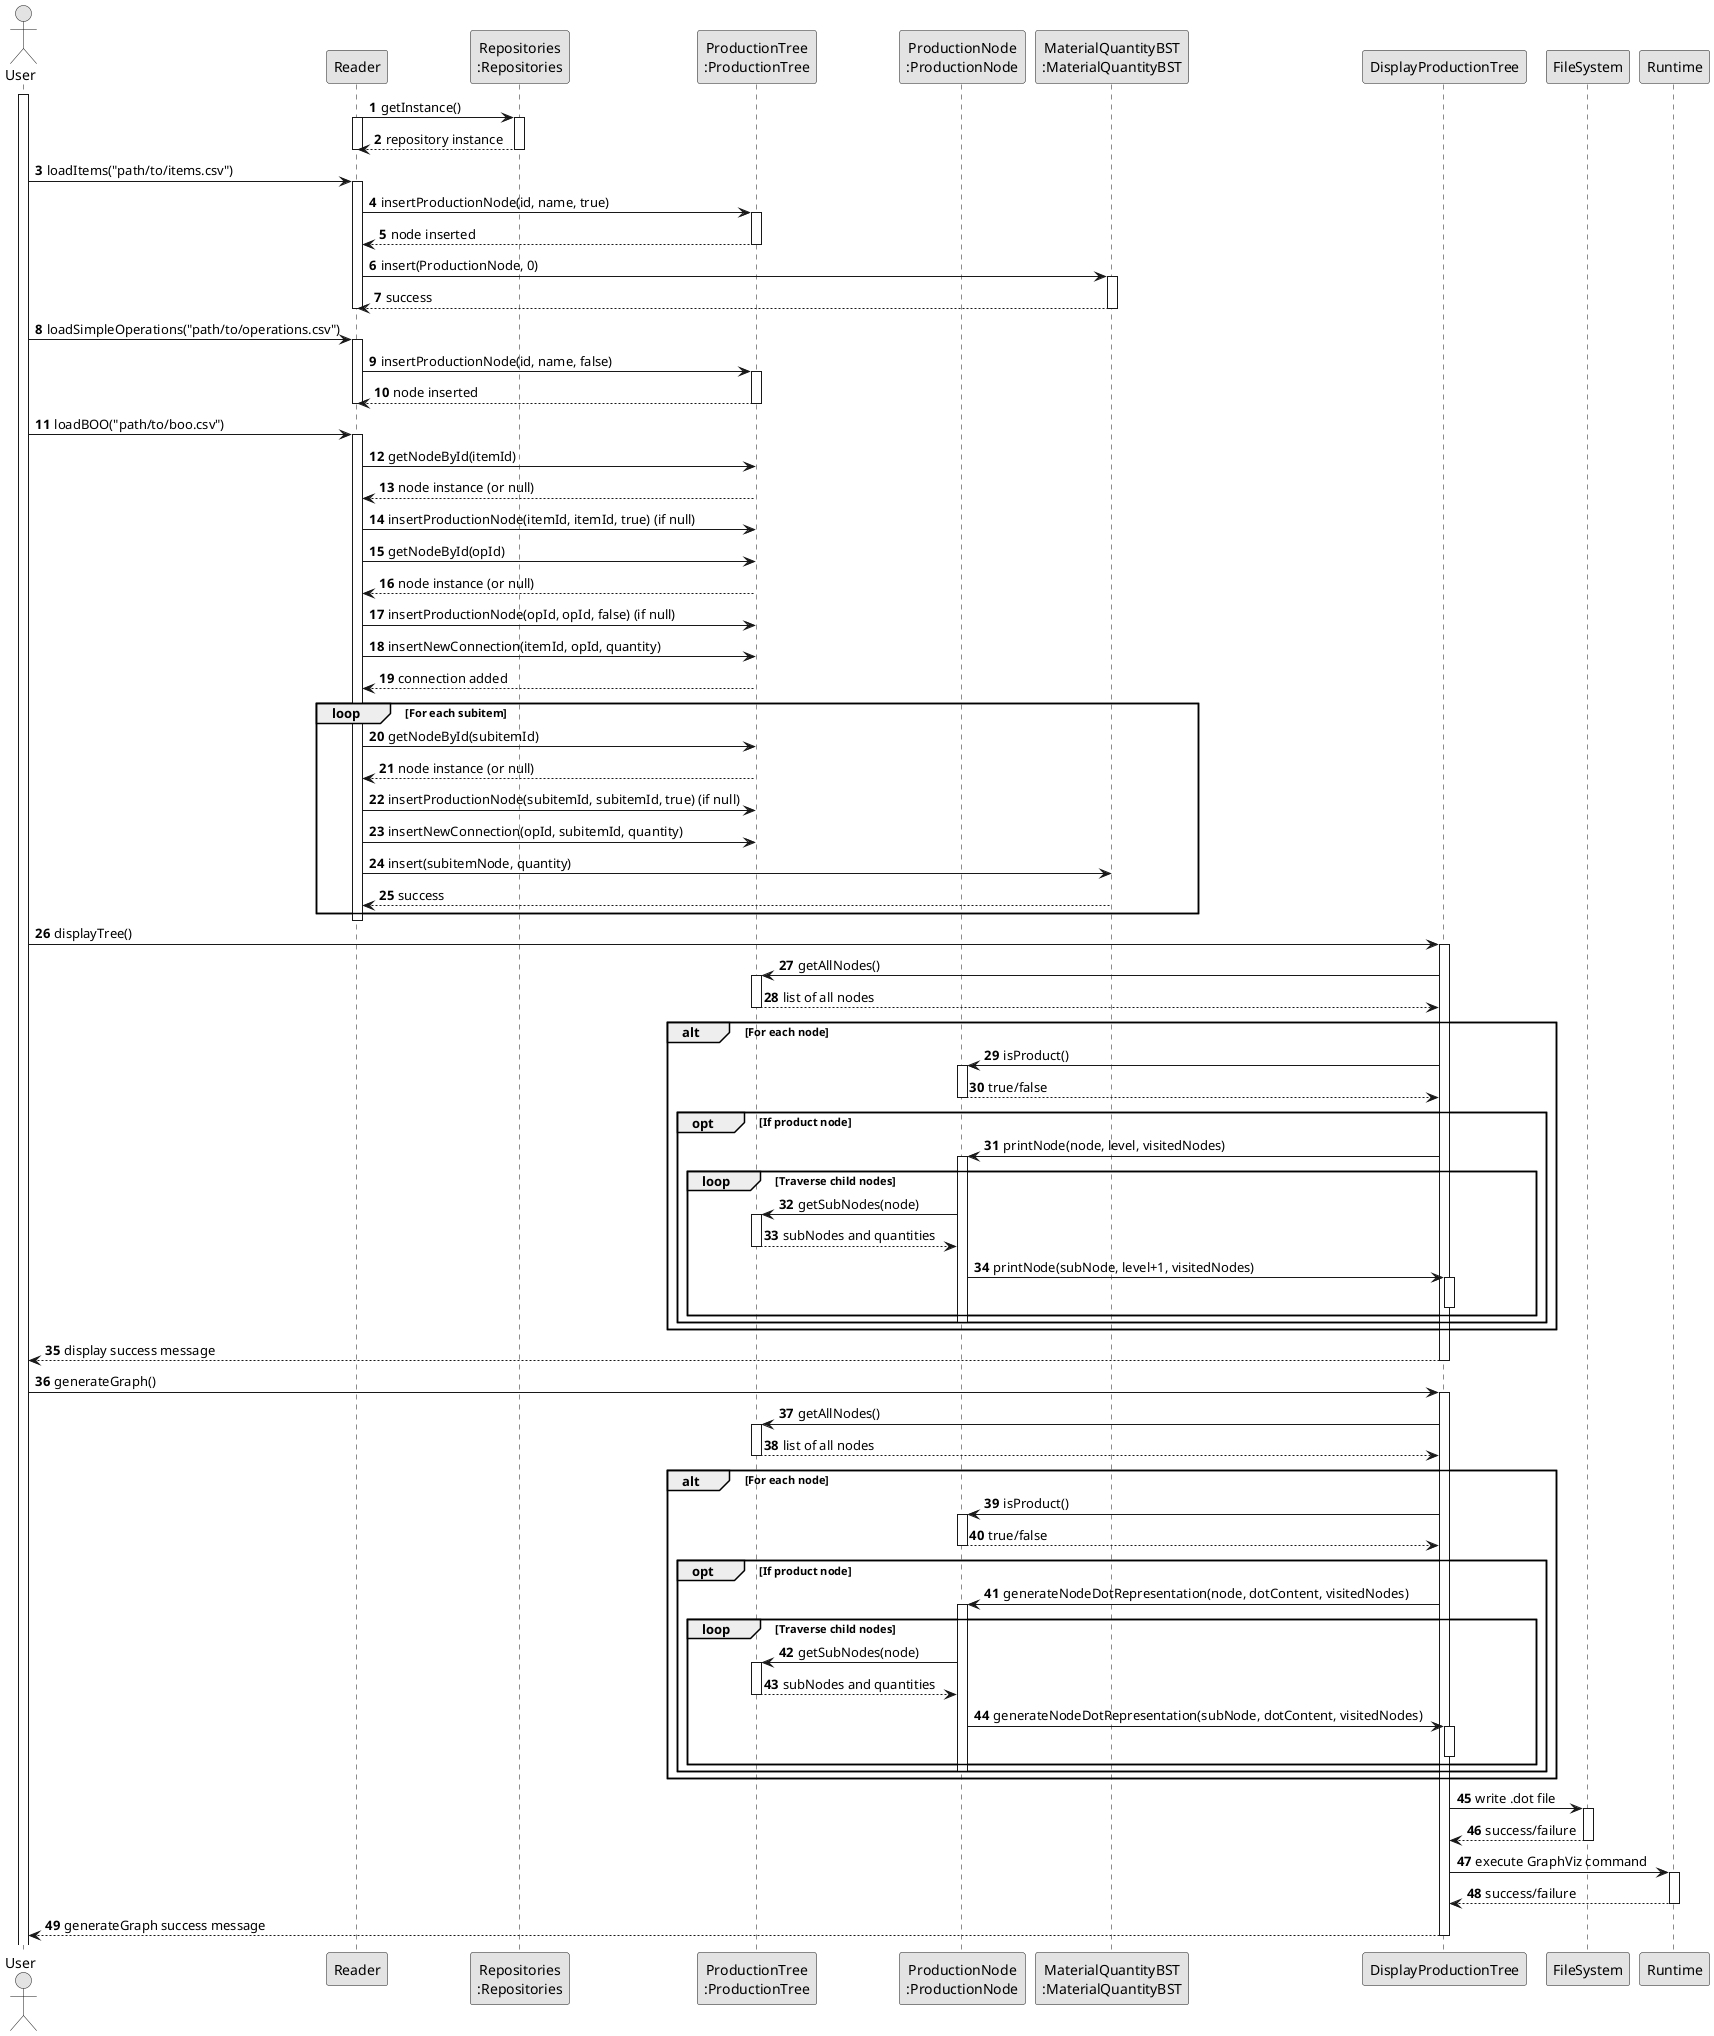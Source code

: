 @startuml
skinparam monochrome true
skinparam packageStyle rectangle
skinparam shadowing false

autonumber

actor "User" as User
participant "Reader" as Reader
participant "Repositories\n:Repositories" as Repositories
participant "ProductionTree\n:ProductionTree" as ProductionTree
participant "ProductionNode\n:ProductionNode" as ProductionNode
participant "MaterialQuantityBST\n:MaterialQuantityBST" as MaterialQuantityBST
participant "DisplayProductionTree" as DisplayProductionTree

activate User

' Step 1: Initialize Repositories
Reader -> Repositories : getInstance()
activate Reader
activate Repositories
Repositories --> Reader : repository instance
deactivate Repositories
deactivate Reader

' Step 2: Load Items
User -> Reader : loadItems("path/to/items.csv")
activate Reader
Reader -> ProductionTree : insertProductionNode(id, name, true)
activate ProductionTree
ProductionTree --> Reader : node inserted
deactivate ProductionTree
Reader -> MaterialQuantityBST : insert(ProductionNode, 0)
activate MaterialQuantityBST
MaterialQuantityBST --> Reader : success
deactivate MaterialQuantityBST
deactivate Reader

' Step 3: Load Simple Operations
User -> Reader : loadSimpleOperations("path/to/operations.csv")
activate Reader
Reader -> ProductionTree : insertProductionNode(id, name, false)
activate ProductionTree
ProductionTree --> Reader : node inserted
deactivate ProductionTree
deactivate Reader

' Step 4: Load Bill of Operations (BOO)
User -> Reader : loadBOO("path/to/boo.csv")
activate Reader
Reader -> ProductionTree : getNodeById(itemId)
ProductionTree --> Reader : node instance (or null)
Reader -> ProductionTree : insertProductionNode(itemId, itemId, true) (if null)
Reader -> ProductionTree : getNodeById(opId)
ProductionTree --> Reader : node instance (or null)
Reader -> ProductionTree : insertProductionNode(opId, opId, false) (if null)
Reader -> ProductionTree : insertNewConnection(itemId, opId, quantity)
ProductionTree --> Reader : connection added

loop For each subitem
    Reader -> ProductionTree : getNodeById(subitemId)
    ProductionTree --> Reader : node instance (or null)
    Reader -> ProductionTree : insertProductionNode(subitemId, subitemId, true) (if null)
    Reader -> ProductionTree : insertNewConnection(opId, subitemId, quantity)
    Reader -> MaterialQuantityBST : insert(subitemNode, quantity)
    MaterialQuantityBST --> Reader : success
end

deactivate Reader

' Step 5: Display Production Tree
User -> DisplayProductionTree : displayTree()
activate DisplayProductionTree

DisplayProductionTree -> ProductionTree : getAllNodes()
activate ProductionTree
ProductionTree --> DisplayProductionTree : list of all nodes
deactivate ProductionTree

alt For each node
    DisplayProductionTree -> ProductionNode : isProduct()
    activate ProductionNode
    ProductionNode --> DisplayProductionTree : true/false
    deactivate ProductionNode

    opt If product node
        DisplayProductionTree -> ProductionNode : printNode(node, level, visitedNodes)
        activate ProductionNode
        loop Traverse child nodes
            ProductionNode -> ProductionTree : getSubNodes(node)
            activate ProductionTree
            ProductionTree --> ProductionNode : subNodes and quantities
            deactivate ProductionTree

            ProductionNode -> DisplayProductionTree : printNode(subNode, level+1, visitedNodes)
            activate DisplayProductionTree
            deactivate DisplayProductionTree
        end
        deactivate ProductionNode
    end
end

DisplayProductionTree --> User : display success message
deactivate DisplayProductionTree

' Step 6: Generate Graph
User -> DisplayProductionTree : generateGraph()
activate DisplayProductionTree

DisplayProductionTree -> ProductionTree : getAllNodes()
activate ProductionTree
ProductionTree --> DisplayProductionTree : list of all nodes
deactivate ProductionTree

alt For each node
    DisplayProductionTree -> ProductionNode : isProduct()
    activate ProductionNode
    ProductionNode --> DisplayProductionTree : true/false
    deactivate ProductionNode

    opt If product node
        DisplayProductionTree -> ProductionNode : generateNodeDotRepresentation(node, dotContent, visitedNodes)
        activate ProductionNode
        loop Traverse child nodes
            ProductionNode -> ProductionTree : getSubNodes(node)
            activate ProductionTree
            ProductionTree --> ProductionNode : subNodes and quantities
            deactivate ProductionTree

            ProductionNode -> DisplayProductionTree : generateNodeDotRepresentation(subNode, dotContent, visitedNodes)
            activate DisplayProductionTree
            deactivate DisplayProductionTree
        end
        deactivate ProductionNode
    end
end

DisplayProductionTree -> FileSystem : write .dot file
activate FileSystem
FileSystem --> DisplayProductionTree : success/failure
deactivate FileSystem

DisplayProductionTree -> Runtime : execute GraphViz command
activate Runtime
Runtime --> DisplayProductionTree : success/failure
deactivate Runtime

DisplayProductionTree --> User : generateGraph success message
deactivate DisplayProductionTree
@enduml
